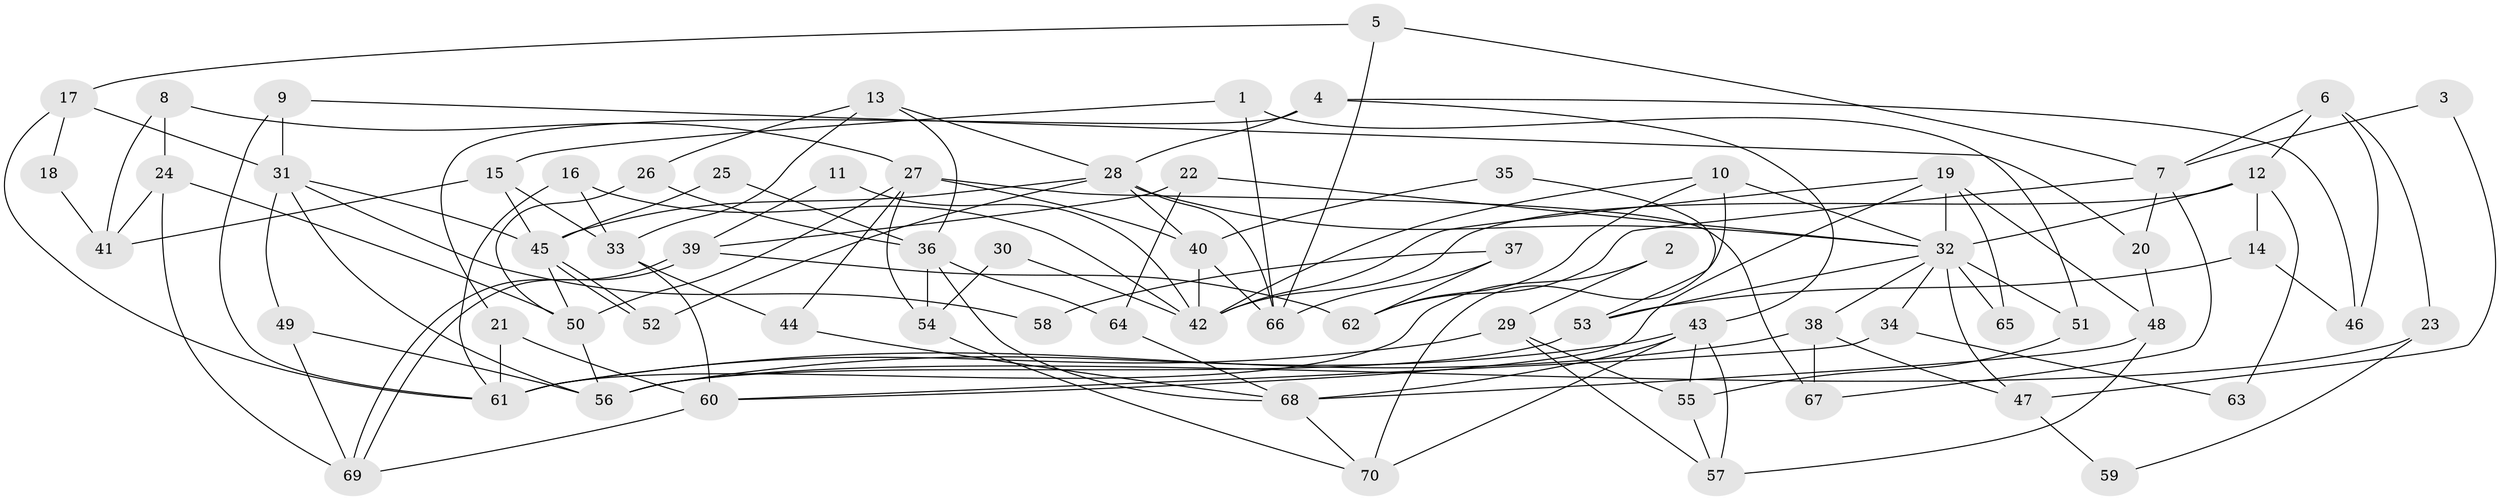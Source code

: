 // Generated by graph-tools (version 1.1) at 2025/36/03/09/25 02:36:20]
// undirected, 70 vertices, 140 edges
graph export_dot {
graph [start="1"]
  node [color=gray90,style=filled];
  1;
  2;
  3;
  4;
  5;
  6;
  7;
  8;
  9;
  10;
  11;
  12;
  13;
  14;
  15;
  16;
  17;
  18;
  19;
  20;
  21;
  22;
  23;
  24;
  25;
  26;
  27;
  28;
  29;
  30;
  31;
  32;
  33;
  34;
  35;
  36;
  37;
  38;
  39;
  40;
  41;
  42;
  43;
  44;
  45;
  46;
  47;
  48;
  49;
  50;
  51;
  52;
  53;
  54;
  55;
  56;
  57;
  58;
  59;
  60;
  61;
  62;
  63;
  64;
  65;
  66;
  67;
  68;
  69;
  70;
  1 -- 15;
  1 -- 51;
  1 -- 66;
  2 -- 61;
  2 -- 29;
  3 -- 7;
  3 -- 47;
  4 -- 43;
  4 -- 28;
  4 -- 21;
  4 -- 46;
  5 -- 17;
  5 -- 66;
  5 -- 7;
  6 -- 46;
  6 -- 7;
  6 -- 12;
  6 -- 23;
  7 -- 67;
  7 -- 20;
  7 -- 62;
  8 -- 27;
  8 -- 41;
  8 -- 24;
  9 -- 20;
  9 -- 31;
  9 -- 61;
  10 -- 70;
  10 -- 62;
  10 -- 32;
  10 -- 42;
  11 -- 42;
  11 -- 39;
  12 -- 32;
  12 -- 14;
  12 -- 42;
  12 -- 63;
  13 -- 26;
  13 -- 28;
  13 -- 33;
  13 -- 36;
  14 -- 53;
  14 -- 46;
  15 -- 33;
  15 -- 45;
  15 -- 41;
  16 -- 42;
  16 -- 33;
  16 -- 61;
  17 -- 61;
  17 -- 31;
  17 -- 18;
  18 -- 41;
  19 -- 42;
  19 -- 60;
  19 -- 32;
  19 -- 48;
  19 -- 65;
  20 -- 48;
  21 -- 61;
  21 -- 60;
  22 -- 32;
  22 -- 64;
  22 -- 39;
  23 -- 56;
  23 -- 59;
  24 -- 69;
  24 -- 41;
  24 -- 50;
  25 -- 36;
  25 -- 45;
  26 -- 36;
  26 -- 50;
  27 -- 40;
  27 -- 50;
  27 -- 44;
  27 -- 54;
  27 -- 67;
  28 -- 32;
  28 -- 66;
  28 -- 40;
  28 -- 45;
  28 -- 52;
  29 -- 61;
  29 -- 55;
  29 -- 57;
  30 -- 54;
  30 -- 42;
  31 -- 49;
  31 -- 45;
  31 -- 56;
  31 -- 58;
  32 -- 34;
  32 -- 38;
  32 -- 47;
  32 -- 51;
  32 -- 53;
  32 -- 65;
  33 -- 44;
  33 -- 60;
  34 -- 60;
  34 -- 63;
  35 -- 40;
  35 -- 53;
  36 -- 54;
  36 -- 64;
  36 -- 68;
  37 -- 66;
  37 -- 62;
  37 -- 58;
  38 -- 61;
  38 -- 47;
  38 -- 67;
  39 -- 69;
  39 -- 69;
  39 -- 62;
  40 -- 42;
  40 -- 66;
  43 -- 57;
  43 -- 56;
  43 -- 55;
  43 -- 68;
  43 -- 70;
  44 -- 68;
  45 -- 52;
  45 -- 52;
  45 -- 50;
  47 -- 59;
  48 -- 68;
  48 -- 57;
  49 -- 56;
  49 -- 69;
  50 -- 56;
  51 -- 55;
  53 -- 56;
  54 -- 70;
  55 -- 57;
  60 -- 69;
  64 -- 68;
  68 -- 70;
}
